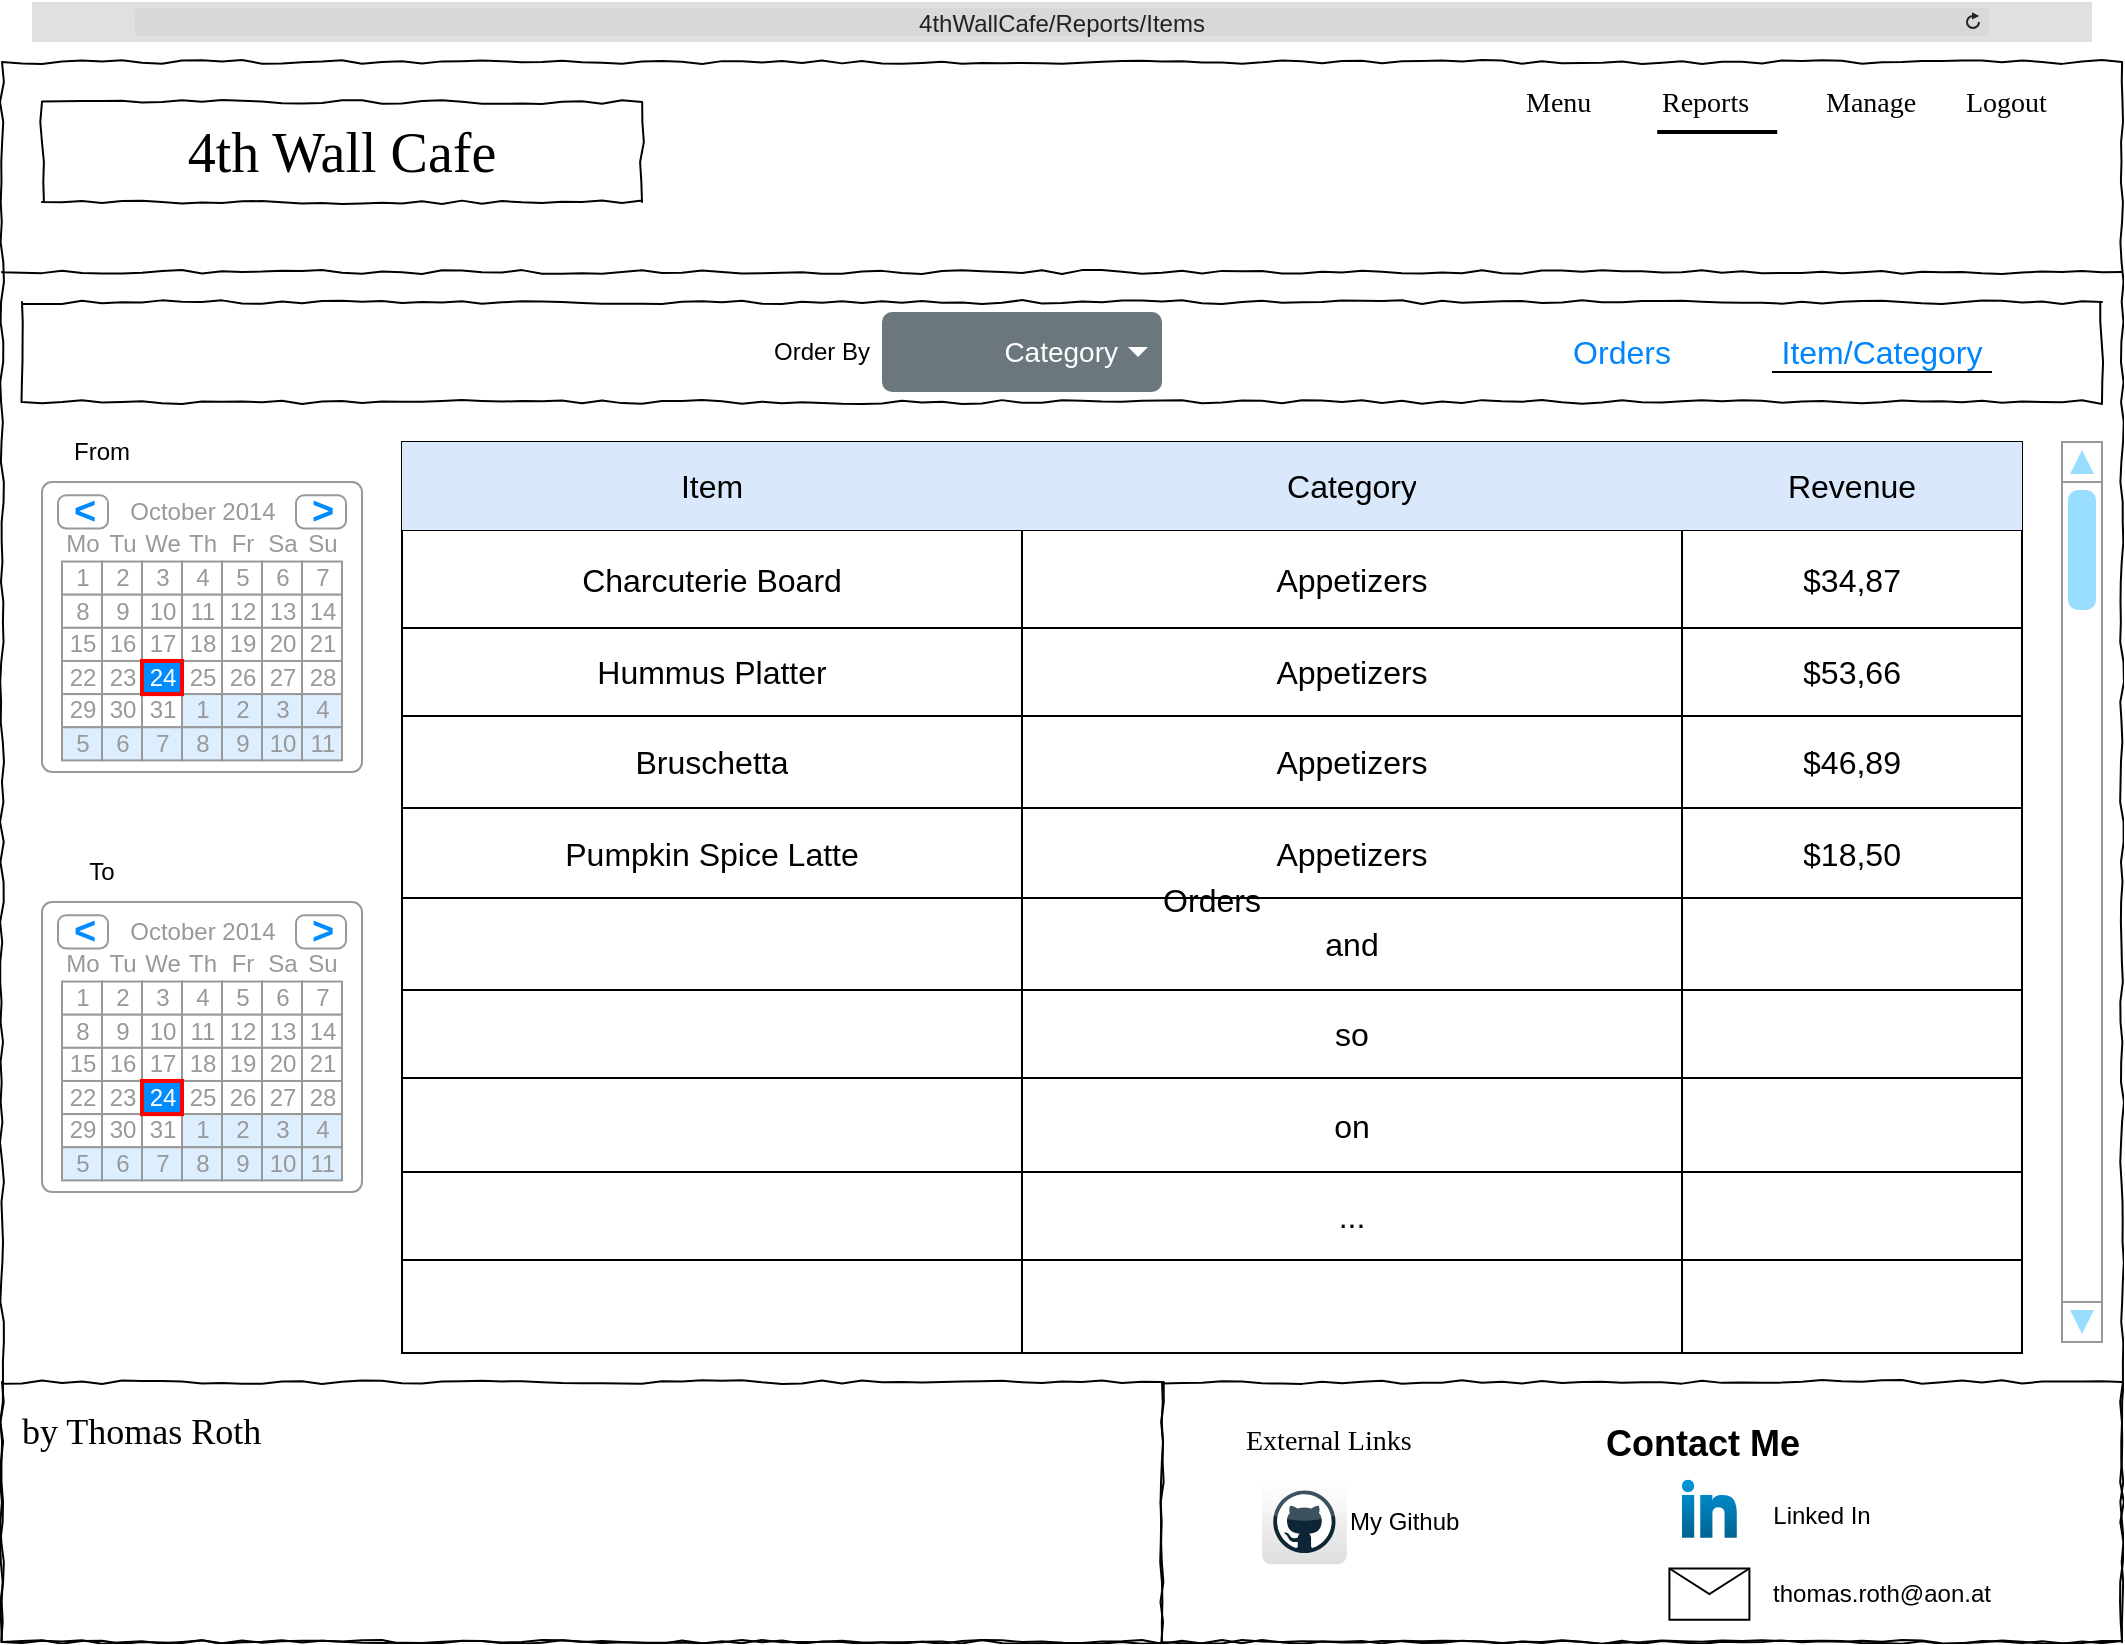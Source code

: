 <mxfile version="25.0.1">
  <diagram name="Page-1" id="03018318-947c-dd8e-b7a3-06fadd420f32">
    <mxGraphModel dx="3354" dy="1258" grid="1" gridSize="10" guides="1" tooltips="1" connect="1" arrows="1" fold="1" page="1" pageScale="1" pageWidth="1100" pageHeight="850" background="none" math="0" shadow="0">
      <root>
        <mxCell id="0" />
        <mxCell id="1" parent="0" />
        <mxCell id="677b7b8949515195-1" value="" style="whiteSpace=wrap;html=1;rounded=0;shadow=0;labelBackgroundColor=none;strokeColor=#000000;strokeWidth=1;fillColor=none;fontFamily=Verdana;fontSize=12;fontColor=#000000;align=center;comic=1;" parent="1" vertex="1">
          <mxGeometry x="20" y="40" width="1060" height="790" as="geometry" />
        </mxCell>
        <mxCell id="677b7b8949515195-2" value="4th Wall Cafe" style="whiteSpace=wrap;html=1;rounded=0;shadow=0;labelBackgroundColor=none;strokeWidth=1;fontFamily=Verdana;fontSize=28;align=center;comic=1;" parent="1" vertex="1">
          <mxGeometry x="40" y="60" width="300" height="50" as="geometry" />
        </mxCell>
        <mxCell id="677b7b8949515195-4" value="Menu" style="text;html=1;points=[];align=left;verticalAlign=top;spacingTop=-4;fontSize=14;fontFamily=Verdana" parent="1" vertex="1">
          <mxGeometry x="780" y="50" width="60" height="20" as="geometry" />
        </mxCell>
        <mxCell id="677b7b8949515195-5" value="Reports" style="text;html=1;points=[];align=left;verticalAlign=top;spacingTop=-4;fontSize=14;fontFamily=Verdana" parent="1" vertex="1">
          <mxGeometry x="847.6" y="50" width="60" height="20" as="geometry" />
        </mxCell>
        <mxCell id="677b7b8949515195-6" value="Manage" style="text;html=1;points=[];align=left;verticalAlign=top;spacingTop=-4;fontSize=14;fontFamily=Verdana" parent="1" vertex="1">
          <mxGeometry x="930" y="50" width="60" height="20" as="geometry" />
        </mxCell>
        <mxCell id="677b7b8949515195-7" value="Logout" style="text;html=1;points=[];align=left;verticalAlign=top;spacingTop=-4;fontSize=14;fontFamily=Verdana" parent="1" vertex="1">
          <mxGeometry x="1000" y="50" width="60" height="20" as="geometry" />
        </mxCell>
        <mxCell id="677b7b8949515195-9" value="" style="line;strokeWidth=1;html=1;rounded=0;shadow=0;labelBackgroundColor=none;fillColor=none;fontFamily=Verdana;fontSize=14;fontColor=#000000;align=center;comic=1;" parent="1" vertex="1">
          <mxGeometry x="20" y="140" width="1060" height="10" as="geometry" />
        </mxCell>
        <mxCell id="677b7b8949515195-10" value="" style="whiteSpace=wrap;html=1;rounded=0;shadow=0;labelBackgroundColor=none;strokeWidth=1;fillColor=none;fontFamily=Verdana;fontSize=12;align=center;comic=1;" parent="1" vertex="1">
          <mxGeometry x="30" y="160" width="1040" height="50" as="geometry" />
        </mxCell>
        <mxCell id="677b7b8949515195-15" value="&lt;div style=&quot;&quot;&gt;&lt;font style=&quot;font-size: 18px;&quot;&gt;by Thomas Roth&lt;/font&gt;&lt;/div&gt;" style="whiteSpace=wrap;html=1;rounded=0;shadow=0;labelBackgroundColor=none;strokeWidth=1;fillColor=none;fontFamily=Verdana;fontSize=12;align=left;verticalAlign=top;spacing=10;comic=1;" parent="1" vertex="1">
          <mxGeometry x="20" y="700" width="580" height="130" as="geometry" />
        </mxCell>
        <mxCell id="677b7b8949515195-26" value="" style="whiteSpace=wrap;html=1;rounded=0;shadow=0;labelBackgroundColor=none;strokeWidth=1;fillColor=none;fontFamily=Verdana;fontSize=12;align=center;comic=1;" parent="1" vertex="1">
          <mxGeometry x="600" y="700" width="480" height="130" as="geometry" />
        </mxCell>
        <mxCell id="677b7b8949515195-42" value="External Links" style="text;html=1;points=[];align=left;verticalAlign=top;spacingTop=-4;fontSize=14;fontFamily=Verdana" parent="1" vertex="1">
          <mxGeometry x="640" y="718.68" width="170" height="20" as="geometry" />
        </mxCell>
        <mxCell id="xNktOV-b6tnxYs5pCYwV-17" value="" style="dashed=0;outlineConnect=0;html=1;align=center;labelPosition=center;verticalLabelPosition=bottom;verticalAlign=top;shape=mxgraph.webicons.github;gradientColor=#DFDEDE" parent="1" vertex="1">
          <mxGeometry x="650" y="748.68" width="42.4" height="42.4" as="geometry" />
        </mxCell>
        <mxCell id="xNktOV-b6tnxYs5pCYwV-18" value="" style="dashed=0;outlineConnect=0;html=1;align=center;labelPosition=center;verticalLabelPosition=bottom;verticalAlign=top;shape=mxgraph.weblogos.linkedin;fillColor=#0095DB;gradientColor=#006391" parent="1" vertex="1">
          <mxGeometry x="860" y="748.91" width="27.4" height="28.93" as="geometry" />
        </mxCell>
        <mxCell id="xNktOV-b6tnxYs5pCYwV-19" value="My Github" style="text;html=1;align=left;verticalAlign=middle;whiteSpace=wrap;rounded=0;" parent="1" vertex="1">
          <mxGeometry x="692.4" y="754.88" width="60" height="30" as="geometry" />
        </mxCell>
        <mxCell id="xNktOV-b6tnxYs5pCYwV-20" value="&lt;font style=&quot;font-size: 18px;&quot;&gt;Contact Me&lt;/font&gt;" style="text;strokeColor=none;fillColor=none;html=1;fontSize=24;fontStyle=1;verticalAlign=middle;align=center;" parent="1" vertex="1">
          <mxGeometry x="820" y="708.91" width="100" height="40" as="geometry" />
        </mxCell>
        <mxCell id="xNktOV-b6tnxYs5pCYwV-22" value="" style="shape=message;html=1;html=1;outlineConnect=0;labelPosition=center;verticalLabelPosition=bottom;align=center;verticalAlign=top;" parent="1" vertex="1">
          <mxGeometry x="853.7" y="793.25" width="40" height="25.66" as="geometry" />
        </mxCell>
        <mxCell id="xNktOV-b6tnxYs5pCYwV-23" value="Linked In" style="text;html=1;align=center;verticalAlign=middle;whiteSpace=wrap;rounded=0;" parent="1" vertex="1">
          <mxGeometry x="900" y="752.17" width="60" height="30" as="geometry" />
        </mxCell>
        <mxCell id="xNktOV-b6tnxYs5pCYwV-24" value="thomas.roth@aon.at" style="text;html=1;align=center;verticalAlign=middle;whiteSpace=wrap;rounded=0;" parent="1" vertex="1">
          <mxGeometry x="930" y="791.08" width="60" height="30" as="geometry" />
        </mxCell>
        <mxCell id="z-67hpvK6l74vBA2kNS7-2" value="" style="line;strokeWidth=2;html=1;" parent="1" vertex="1">
          <mxGeometry x="847.6" y="70" width="60" height="10" as="geometry" />
        </mxCell>
        <mxCell id="Wy0h9nK7tvIYCn-riC21-1" value="" style="strokeWidth=1;shadow=0;dashed=0;align=center;html=1;shape=mxgraph.mockup.forms.rrect;rSize=5;strokeColor=#999999;fillColor=#ffffff;" parent="1" vertex="1">
          <mxGeometry x="40" y="250" width="160" height="145" as="geometry" />
        </mxCell>
        <mxCell id="Wy0h9nK7tvIYCn-riC21-2" value="October 2014" style="strokeWidth=1;shadow=0;dashed=0;align=center;html=1;shape=mxgraph.mockup.forms.anchor;fontColor=#999999;" parent="Wy0h9nK7tvIYCn-riC21-1" vertex="1">
          <mxGeometry x="30" y="6.629" width="100" height="16.571" as="geometry" />
        </mxCell>
        <mxCell id="Wy0h9nK7tvIYCn-riC21-3" value="&lt;" style="strokeWidth=1;shadow=0;dashed=0;align=center;html=1;shape=mxgraph.mockup.forms.rrect;rSize=4;strokeColor=#999999;fontColor=#008cff;fontSize=19;fontStyle=1;" parent="Wy0h9nK7tvIYCn-riC21-1" vertex="1">
          <mxGeometry x="8" y="6.629" width="25" height="16.571" as="geometry" />
        </mxCell>
        <mxCell id="Wy0h9nK7tvIYCn-riC21-4" value="&gt;" style="strokeWidth=1;shadow=0;dashed=0;align=center;html=1;shape=mxgraph.mockup.forms.rrect;rSize=4;strokeColor=#999999;fontColor=#008cff;fontSize=19;fontStyle=1;" parent="Wy0h9nK7tvIYCn-riC21-1" vertex="1">
          <mxGeometry x="127" y="6.629" width="25" height="16.571" as="geometry" />
        </mxCell>
        <mxCell id="Wy0h9nK7tvIYCn-riC21-5" value="Mo" style="strokeWidth=1;shadow=0;dashed=0;align=center;html=1;shape=mxgraph.mockup.forms.anchor;fontColor=#999999;" parent="Wy0h9nK7tvIYCn-riC21-1" vertex="1">
          <mxGeometry x="10" y="23.2" width="20" height="16.571" as="geometry" />
        </mxCell>
        <mxCell id="Wy0h9nK7tvIYCn-riC21-6" value="Tu" style="strokeWidth=1;shadow=0;dashed=0;align=center;html=1;shape=mxgraph.mockup.forms.anchor;fontColor=#999999;" parent="Wy0h9nK7tvIYCn-riC21-1" vertex="1">
          <mxGeometry x="30" y="23.2" width="20" height="16.571" as="geometry" />
        </mxCell>
        <mxCell id="Wy0h9nK7tvIYCn-riC21-7" value="We" style="strokeWidth=1;shadow=0;dashed=0;align=center;html=1;shape=mxgraph.mockup.forms.anchor;fontColor=#999999;" parent="Wy0h9nK7tvIYCn-riC21-1" vertex="1">
          <mxGeometry x="50" y="23.2" width="20" height="16.571" as="geometry" />
        </mxCell>
        <mxCell id="Wy0h9nK7tvIYCn-riC21-8" value="Th" style="strokeWidth=1;shadow=0;dashed=0;align=center;html=1;shape=mxgraph.mockup.forms.anchor;fontColor=#999999;" parent="Wy0h9nK7tvIYCn-riC21-1" vertex="1">
          <mxGeometry x="70" y="23.2" width="20" height="16.571" as="geometry" />
        </mxCell>
        <mxCell id="Wy0h9nK7tvIYCn-riC21-9" value="Fr" style="strokeWidth=1;shadow=0;dashed=0;align=center;html=1;shape=mxgraph.mockup.forms.anchor;fontColor=#999999;" parent="Wy0h9nK7tvIYCn-riC21-1" vertex="1">
          <mxGeometry x="90" y="23.2" width="20" height="16.571" as="geometry" />
        </mxCell>
        <mxCell id="Wy0h9nK7tvIYCn-riC21-10" value="Sa" style="strokeWidth=1;shadow=0;dashed=0;align=center;html=1;shape=mxgraph.mockup.forms.anchor;fontColor=#999999;" parent="Wy0h9nK7tvIYCn-riC21-1" vertex="1">
          <mxGeometry x="110" y="23.2" width="20" height="16.571" as="geometry" />
        </mxCell>
        <mxCell id="Wy0h9nK7tvIYCn-riC21-11" value="Su" style="strokeWidth=1;shadow=0;dashed=0;align=center;html=1;shape=mxgraph.mockup.forms.anchor;fontColor=#999999;" parent="Wy0h9nK7tvIYCn-riC21-1" vertex="1">
          <mxGeometry x="130" y="23.2" width="20" height="16.571" as="geometry" />
        </mxCell>
        <mxCell id="Wy0h9nK7tvIYCn-riC21-12" value="1" style="strokeWidth=1;shadow=0;dashed=0;align=center;html=1;shape=mxgraph.mockup.forms.rrect;rSize=0;strokeColor=#999999;fontColor=#999999;" parent="Wy0h9nK7tvIYCn-riC21-1" vertex="1">
          <mxGeometry x="10" y="39.771" width="20" height="16.571" as="geometry" />
        </mxCell>
        <mxCell id="Wy0h9nK7tvIYCn-riC21-13" value="2" style="strokeWidth=1;shadow=0;dashed=0;align=center;html=1;shape=mxgraph.mockup.forms.rrect;rSize=0;strokeColor=#999999;fontColor=#999999;" parent="Wy0h9nK7tvIYCn-riC21-1" vertex="1">
          <mxGeometry x="30" y="39.771" width="20" height="16.571" as="geometry" />
        </mxCell>
        <mxCell id="Wy0h9nK7tvIYCn-riC21-14" value="3" style="strokeWidth=1;shadow=0;dashed=0;align=center;html=1;shape=mxgraph.mockup.forms.rrect;rSize=0;strokeColor=#999999;fontColor=#999999;" parent="Wy0h9nK7tvIYCn-riC21-1" vertex="1">
          <mxGeometry x="50" y="39.771" width="20" height="16.571" as="geometry" />
        </mxCell>
        <mxCell id="Wy0h9nK7tvIYCn-riC21-15" value="4" style="strokeWidth=1;shadow=0;dashed=0;align=center;html=1;shape=mxgraph.mockup.forms.rrect;rSize=0;strokeColor=#999999;fontColor=#999999;" parent="Wy0h9nK7tvIYCn-riC21-1" vertex="1">
          <mxGeometry x="70" y="39.771" width="20" height="16.571" as="geometry" />
        </mxCell>
        <mxCell id="Wy0h9nK7tvIYCn-riC21-16" value="5" style="strokeWidth=1;shadow=0;dashed=0;align=center;html=1;shape=mxgraph.mockup.forms.rrect;rSize=0;strokeColor=#999999;fontColor=#999999;" parent="Wy0h9nK7tvIYCn-riC21-1" vertex="1">
          <mxGeometry x="90" y="39.771" width="20" height="16.571" as="geometry" />
        </mxCell>
        <mxCell id="Wy0h9nK7tvIYCn-riC21-17" value="6" style="strokeWidth=1;shadow=0;dashed=0;align=center;html=1;shape=mxgraph.mockup.forms.rrect;rSize=0;strokeColor=#999999;fontColor=#999999;" parent="Wy0h9nK7tvIYCn-riC21-1" vertex="1">
          <mxGeometry x="110" y="39.771" width="20" height="16.571" as="geometry" />
        </mxCell>
        <mxCell id="Wy0h9nK7tvIYCn-riC21-18" value="7" style="strokeWidth=1;shadow=0;dashed=0;align=center;html=1;shape=mxgraph.mockup.forms.rrect;rSize=0;strokeColor=#999999;fontColor=#999999;" parent="Wy0h9nK7tvIYCn-riC21-1" vertex="1">
          <mxGeometry x="130" y="39.771" width="20" height="16.571" as="geometry" />
        </mxCell>
        <mxCell id="Wy0h9nK7tvIYCn-riC21-19" value="8" style="strokeWidth=1;shadow=0;dashed=0;align=center;html=1;shape=mxgraph.mockup.forms.rrect;rSize=0;strokeColor=#999999;fontColor=#999999;" parent="Wy0h9nK7tvIYCn-riC21-1" vertex="1">
          <mxGeometry x="10" y="56.343" width="20" height="16.571" as="geometry" />
        </mxCell>
        <mxCell id="Wy0h9nK7tvIYCn-riC21-20" value="9" style="strokeWidth=1;shadow=0;dashed=0;align=center;html=1;shape=mxgraph.mockup.forms.rrect;rSize=0;strokeColor=#999999;fontColor=#999999;" parent="Wy0h9nK7tvIYCn-riC21-1" vertex="1">
          <mxGeometry x="30" y="56.343" width="20" height="16.571" as="geometry" />
        </mxCell>
        <mxCell id="Wy0h9nK7tvIYCn-riC21-21" value="10" style="strokeWidth=1;shadow=0;dashed=0;align=center;html=1;shape=mxgraph.mockup.forms.rrect;rSize=0;strokeColor=#999999;fontColor=#999999;" parent="Wy0h9nK7tvIYCn-riC21-1" vertex="1">
          <mxGeometry x="50" y="56.343" width="20" height="16.571" as="geometry" />
        </mxCell>
        <mxCell id="Wy0h9nK7tvIYCn-riC21-22" value="11" style="strokeWidth=1;shadow=0;dashed=0;align=center;html=1;shape=mxgraph.mockup.forms.rrect;rSize=0;strokeColor=#999999;fontColor=#999999;" parent="Wy0h9nK7tvIYCn-riC21-1" vertex="1">
          <mxGeometry x="70" y="56.343" width="20" height="16.571" as="geometry" />
        </mxCell>
        <mxCell id="Wy0h9nK7tvIYCn-riC21-23" value="12" style="strokeWidth=1;shadow=0;dashed=0;align=center;html=1;shape=mxgraph.mockup.forms.rrect;rSize=0;strokeColor=#999999;fontColor=#999999;" parent="Wy0h9nK7tvIYCn-riC21-1" vertex="1">
          <mxGeometry x="90" y="56.343" width="20" height="16.571" as="geometry" />
        </mxCell>
        <mxCell id="Wy0h9nK7tvIYCn-riC21-24" value="13" style="strokeWidth=1;shadow=0;dashed=0;align=center;html=1;shape=mxgraph.mockup.forms.rrect;rSize=0;strokeColor=#999999;fontColor=#999999;" parent="Wy0h9nK7tvIYCn-riC21-1" vertex="1">
          <mxGeometry x="110" y="56.343" width="20" height="16.571" as="geometry" />
        </mxCell>
        <mxCell id="Wy0h9nK7tvIYCn-riC21-25" value="14" style="strokeWidth=1;shadow=0;dashed=0;align=center;html=1;shape=mxgraph.mockup.forms.rrect;rSize=0;strokeColor=#999999;fontColor=#999999;" parent="Wy0h9nK7tvIYCn-riC21-1" vertex="1">
          <mxGeometry x="130" y="56.343" width="20" height="16.571" as="geometry" />
        </mxCell>
        <mxCell id="Wy0h9nK7tvIYCn-riC21-26" value="15" style="strokeWidth=1;shadow=0;dashed=0;align=center;html=1;shape=mxgraph.mockup.forms.rrect;rSize=0;strokeColor=#999999;fontColor=#999999;" parent="Wy0h9nK7tvIYCn-riC21-1" vertex="1">
          <mxGeometry x="10" y="72.914" width="20" height="16.571" as="geometry" />
        </mxCell>
        <mxCell id="Wy0h9nK7tvIYCn-riC21-27" value="16" style="strokeWidth=1;shadow=0;dashed=0;align=center;html=1;shape=mxgraph.mockup.forms.rrect;rSize=0;strokeColor=#999999;fontColor=#999999;" parent="Wy0h9nK7tvIYCn-riC21-1" vertex="1">
          <mxGeometry x="30" y="72.914" width="20" height="16.571" as="geometry" />
        </mxCell>
        <mxCell id="Wy0h9nK7tvIYCn-riC21-28" value="17" style="strokeWidth=1;shadow=0;dashed=0;align=center;html=1;shape=mxgraph.mockup.forms.rrect;rSize=0;strokeColor=#999999;fontColor=#999999;" parent="Wy0h9nK7tvIYCn-riC21-1" vertex="1">
          <mxGeometry x="50" y="72.914" width="20" height="16.571" as="geometry" />
        </mxCell>
        <mxCell id="Wy0h9nK7tvIYCn-riC21-29" value="18" style="strokeWidth=1;shadow=0;dashed=0;align=center;html=1;shape=mxgraph.mockup.forms.rrect;rSize=0;strokeColor=#999999;fontColor=#999999;" parent="Wy0h9nK7tvIYCn-riC21-1" vertex="1">
          <mxGeometry x="70" y="72.914" width="20" height="16.571" as="geometry" />
        </mxCell>
        <mxCell id="Wy0h9nK7tvIYCn-riC21-30" value="19" style="strokeWidth=1;shadow=0;dashed=0;align=center;html=1;shape=mxgraph.mockup.forms.rrect;rSize=0;strokeColor=#999999;fontColor=#999999;" parent="Wy0h9nK7tvIYCn-riC21-1" vertex="1">
          <mxGeometry x="90" y="72.914" width="20" height="16.571" as="geometry" />
        </mxCell>
        <mxCell id="Wy0h9nK7tvIYCn-riC21-31" value="20" style="strokeWidth=1;shadow=0;dashed=0;align=center;html=1;shape=mxgraph.mockup.forms.rrect;rSize=0;strokeColor=#999999;fontColor=#999999;" parent="Wy0h9nK7tvIYCn-riC21-1" vertex="1">
          <mxGeometry x="110" y="72.914" width="20" height="16.571" as="geometry" />
        </mxCell>
        <mxCell id="Wy0h9nK7tvIYCn-riC21-32" value="21" style="strokeWidth=1;shadow=0;dashed=0;align=center;html=1;shape=mxgraph.mockup.forms.rrect;rSize=0;strokeColor=#999999;fontColor=#999999;" parent="Wy0h9nK7tvIYCn-riC21-1" vertex="1">
          <mxGeometry x="130" y="72.914" width="20" height="16.571" as="geometry" />
        </mxCell>
        <mxCell id="Wy0h9nK7tvIYCn-riC21-33" value="22" style="strokeWidth=1;shadow=0;dashed=0;align=center;html=1;shape=mxgraph.mockup.forms.rrect;rSize=0;strokeColor=#999999;fontColor=#999999;" parent="Wy0h9nK7tvIYCn-riC21-1" vertex="1">
          <mxGeometry x="10" y="89.486" width="20" height="16.571" as="geometry" />
        </mxCell>
        <mxCell id="Wy0h9nK7tvIYCn-riC21-34" value="23" style="strokeWidth=1;shadow=0;dashed=0;align=center;html=1;shape=mxgraph.mockup.forms.rrect;rSize=0;strokeColor=#999999;fontColor=#999999;" parent="Wy0h9nK7tvIYCn-riC21-1" vertex="1">
          <mxGeometry x="30" y="89.486" width="20" height="16.571" as="geometry" />
        </mxCell>
        <mxCell id="Wy0h9nK7tvIYCn-riC21-35" value="25" style="strokeWidth=1;shadow=0;dashed=0;align=center;html=1;shape=mxgraph.mockup.forms.rrect;rSize=0;strokeColor=#999999;fontColor=#999999;" parent="Wy0h9nK7tvIYCn-riC21-1" vertex="1">
          <mxGeometry x="70" y="89.486" width="20" height="16.571" as="geometry" />
        </mxCell>
        <mxCell id="Wy0h9nK7tvIYCn-riC21-36" value="26" style="strokeWidth=1;shadow=0;dashed=0;align=center;html=1;shape=mxgraph.mockup.forms.rrect;rSize=0;strokeColor=#999999;fontColor=#999999;" parent="Wy0h9nK7tvIYCn-riC21-1" vertex="1">
          <mxGeometry x="90" y="89.486" width="20" height="16.571" as="geometry" />
        </mxCell>
        <mxCell id="Wy0h9nK7tvIYCn-riC21-37" value="27" style="strokeWidth=1;shadow=0;dashed=0;align=center;html=1;shape=mxgraph.mockup.forms.rrect;rSize=0;strokeColor=#999999;fontColor=#999999;" parent="Wy0h9nK7tvIYCn-riC21-1" vertex="1">
          <mxGeometry x="110" y="89.486" width="20" height="16.571" as="geometry" />
        </mxCell>
        <mxCell id="Wy0h9nK7tvIYCn-riC21-38" value="28" style="strokeWidth=1;shadow=0;dashed=0;align=center;html=1;shape=mxgraph.mockup.forms.rrect;rSize=0;strokeColor=#999999;fontColor=#999999;" parent="Wy0h9nK7tvIYCn-riC21-1" vertex="1">
          <mxGeometry x="130" y="89.486" width="20" height="16.571" as="geometry" />
        </mxCell>
        <mxCell id="Wy0h9nK7tvIYCn-riC21-39" value="29" style="strokeWidth=1;shadow=0;dashed=0;align=center;html=1;shape=mxgraph.mockup.forms.rrect;rSize=0;strokeColor=#999999;fontColor=#999999;" parent="Wy0h9nK7tvIYCn-riC21-1" vertex="1">
          <mxGeometry x="10" y="106.057" width="20" height="16.571" as="geometry" />
        </mxCell>
        <mxCell id="Wy0h9nK7tvIYCn-riC21-40" value="30" style="strokeWidth=1;shadow=0;dashed=0;align=center;html=1;shape=mxgraph.mockup.forms.rrect;rSize=0;strokeColor=#999999;fontColor=#999999;" parent="Wy0h9nK7tvIYCn-riC21-1" vertex="1">
          <mxGeometry x="30" y="106.057" width="20" height="16.571" as="geometry" />
        </mxCell>
        <mxCell id="Wy0h9nK7tvIYCn-riC21-41" value="31" style="strokeWidth=1;shadow=0;dashed=0;align=center;html=1;shape=mxgraph.mockup.forms.rrect;rSize=0;strokeColor=#999999;fontColor=#999999;" parent="Wy0h9nK7tvIYCn-riC21-1" vertex="1">
          <mxGeometry x="50" y="106.057" width="20" height="16.571" as="geometry" />
        </mxCell>
        <mxCell id="Wy0h9nK7tvIYCn-riC21-42" value="1" style="strokeWidth=1;shadow=0;dashed=0;align=center;html=1;shape=mxgraph.mockup.forms.rrect;rSize=0;strokeColor=#999999;fontColor=#999999;fillColor=#ddeeff;" parent="Wy0h9nK7tvIYCn-riC21-1" vertex="1">
          <mxGeometry x="70" y="106.057" width="20" height="16.571" as="geometry" />
        </mxCell>
        <mxCell id="Wy0h9nK7tvIYCn-riC21-43" value="2" style="strokeWidth=1;shadow=0;dashed=0;align=center;html=1;shape=mxgraph.mockup.forms.rrect;rSize=0;strokeColor=#999999;fontColor=#999999;fillColor=#ddeeff;" parent="Wy0h9nK7tvIYCn-riC21-1" vertex="1">
          <mxGeometry x="90" y="106.057" width="20" height="16.571" as="geometry" />
        </mxCell>
        <mxCell id="Wy0h9nK7tvIYCn-riC21-44" value="3" style="strokeWidth=1;shadow=0;dashed=0;align=center;html=1;shape=mxgraph.mockup.forms.rrect;rSize=0;strokeColor=#999999;fontColor=#999999;fillColor=#ddeeff;" parent="Wy0h9nK7tvIYCn-riC21-1" vertex="1">
          <mxGeometry x="110" y="106.057" width="20" height="16.571" as="geometry" />
        </mxCell>
        <mxCell id="Wy0h9nK7tvIYCn-riC21-45" value="4" style="strokeWidth=1;shadow=0;dashed=0;align=center;html=1;shape=mxgraph.mockup.forms.rrect;rSize=0;strokeColor=#999999;fontColor=#999999;fillColor=#ddeeff;" parent="Wy0h9nK7tvIYCn-riC21-1" vertex="1">
          <mxGeometry x="130" y="106.057" width="20" height="16.571" as="geometry" />
        </mxCell>
        <mxCell id="Wy0h9nK7tvIYCn-riC21-46" value="5" style="strokeWidth=1;shadow=0;dashed=0;align=center;html=1;shape=mxgraph.mockup.forms.rrect;rSize=0;strokeColor=#999999;fontColor=#999999;fillColor=#ddeeff;" parent="Wy0h9nK7tvIYCn-riC21-1" vertex="1">
          <mxGeometry x="10" y="122.629" width="20" height="16.571" as="geometry" />
        </mxCell>
        <mxCell id="Wy0h9nK7tvIYCn-riC21-47" value="6" style="strokeWidth=1;shadow=0;dashed=0;align=center;html=1;shape=mxgraph.mockup.forms.rrect;rSize=0;strokeColor=#999999;fontColor=#999999;fillColor=#ddeeff;" parent="Wy0h9nK7tvIYCn-riC21-1" vertex="1">
          <mxGeometry x="30" y="122.629" width="20" height="16.571" as="geometry" />
        </mxCell>
        <mxCell id="Wy0h9nK7tvIYCn-riC21-48" value="7" style="strokeWidth=1;shadow=0;dashed=0;align=center;html=1;shape=mxgraph.mockup.forms.rrect;rSize=0;strokeColor=#999999;fontColor=#999999;fillColor=#ddeeff;" parent="Wy0h9nK7tvIYCn-riC21-1" vertex="1">
          <mxGeometry x="50" y="122.629" width="20" height="16.571" as="geometry" />
        </mxCell>
        <mxCell id="Wy0h9nK7tvIYCn-riC21-49" value="8" style="strokeWidth=1;shadow=0;dashed=0;align=center;html=1;shape=mxgraph.mockup.forms.rrect;rSize=0;strokeColor=#999999;fontColor=#999999;fillColor=#ddeeff;" parent="Wy0h9nK7tvIYCn-riC21-1" vertex="1">
          <mxGeometry x="70" y="122.629" width="20" height="16.571" as="geometry" />
        </mxCell>
        <mxCell id="Wy0h9nK7tvIYCn-riC21-50" value="9" style="strokeWidth=1;shadow=0;dashed=0;align=center;html=1;shape=mxgraph.mockup.forms.rrect;rSize=0;strokeColor=#999999;fontColor=#999999;fillColor=#ddeeff;" parent="Wy0h9nK7tvIYCn-riC21-1" vertex="1">
          <mxGeometry x="90" y="122.629" width="20" height="16.571" as="geometry" />
        </mxCell>
        <mxCell id="Wy0h9nK7tvIYCn-riC21-51" value="10" style="strokeWidth=1;shadow=0;dashed=0;align=center;html=1;shape=mxgraph.mockup.forms.rrect;rSize=0;strokeColor=#999999;fontColor=#999999;fillColor=#ddeeff;" parent="Wy0h9nK7tvIYCn-riC21-1" vertex="1">
          <mxGeometry x="110" y="122.629" width="20" height="16.571" as="geometry" />
        </mxCell>
        <mxCell id="Wy0h9nK7tvIYCn-riC21-52" value="11" style="strokeWidth=1;shadow=0;dashed=0;align=center;html=1;shape=mxgraph.mockup.forms.rrect;rSize=0;strokeColor=#999999;fontColor=#999999;fillColor=#ddeeff;" parent="Wy0h9nK7tvIYCn-riC21-1" vertex="1">
          <mxGeometry x="130" y="122.629" width="20" height="16.571" as="geometry" />
        </mxCell>
        <mxCell id="Wy0h9nK7tvIYCn-riC21-53" value="24" style="strokeWidth=1;shadow=0;dashed=0;align=center;html=1;shape=mxgraph.mockup.forms.rrect;rSize=0;strokeColor=#ff0000;fontColor=#ffffff;strokeWidth=2;fillColor=#008cff;" parent="Wy0h9nK7tvIYCn-riC21-1" vertex="1">
          <mxGeometry x="50" y="89.486" width="20" height="16.571" as="geometry" />
        </mxCell>
        <mxCell id="Wy0h9nK7tvIYCn-riC21-54" value="Orders" style="shape=table;startSize=0;container=1;collapsible=0;childLayout=tableLayout;strokeColor=default;fontSize=16;" parent="1" vertex="1">
          <mxGeometry x="220" y="230" width="810" height="455.5" as="geometry" />
        </mxCell>
        <mxCell id="Wy0h9nK7tvIYCn-riC21-55" value="" style="shape=tableRow;horizontal=0;startSize=0;swimlaneHead=0;swimlaneBody=0;strokeColor=inherit;top=0;left=0;bottom=0;right=0;collapsible=0;dropTarget=0;fillColor=none;points=[[0,0.5],[1,0.5]];portConstraint=eastwest;fontSize=16;" parent="Wy0h9nK7tvIYCn-riC21-54" vertex="1">
          <mxGeometry width="810" height="44" as="geometry" />
        </mxCell>
        <mxCell id="Wy0h9nK7tvIYCn-riC21-56" value="Item" style="shape=partialRectangle;html=1;whiteSpace=wrap;connectable=0;strokeColor=#6c8ebf;overflow=hidden;fillColor=#dae8fc;top=0;left=0;bottom=0;right=0;pointerEvents=1;fontSize=16;" parent="Wy0h9nK7tvIYCn-riC21-55" vertex="1">
          <mxGeometry width="310" height="44" as="geometry">
            <mxRectangle width="310" height="44" as="alternateBounds" />
          </mxGeometry>
        </mxCell>
        <mxCell id="Wy0h9nK7tvIYCn-riC21-57" value="Category" style="shape=partialRectangle;html=1;whiteSpace=wrap;connectable=0;strokeColor=#6c8ebf;overflow=hidden;fillColor=#dae8fc;top=0;left=0;bottom=0;right=0;pointerEvents=1;fontSize=16;" parent="Wy0h9nK7tvIYCn-riC21-55" vertex="1">
          <mxGeometry x="310" width="330" height="44" as="geometry">
            <mxRectangle width="330" height="44" as="alternateBounds" />
          </mxGeometry>
        </mxCell>
        <mxCell id="Wy0h9nK7tvIYCn-riC21-58" value="Revenue" style="shape=partialRectangle;html=1;whiteSpace=wrap;connectable=0;strokeColor=#6c8ebf;overflow=hidden;fillColor=#dae8fc;top=0;left=0;bottom=0;right=0;pointerEvents=1;fontSize=16;" parent="Wy0h9nK7tvIYCn-riC21-55" vertex="1">
          <mxGeometry x="640" width="170" height="44" as="geometry">
            <mxRectangle width="170" height="44" as="alternateBounds" />
          </mxGeometry>
        </mxCell>
        <mxCell id="Wy0h9nK7tvIYCn-riC21-59" value="" style="shape=tableRow;horizontal=0;startSize=0;swimlaneHead=0;swimlaneBody=0;strokeColor=inherit;top=0;left=0;bottom=0;right=0;collapsible=0;dropTarget=0;fillColor=none;points=[[0,0.5],[1,0.5]];portConstraint=eastwest;fontSize=16;" parent="Wy0h9nK7tvIYCn-riC21-54" vertex="1">
          <mxGeometry y="44" width="810" height="49" as="geometry" />
        </mxCell>
        <mxCell id="Wy0h9nK7tvIYCn-riC21-60" value="Charcuterie Board" style="shape=partialRectangle;html=1;whiteSpace=wrap;connectable=0;strokeColor=inherit;overflow=hidden;fillColor=none;top=0;left=0;bottom=0;right=0;pointerEvents=1;fontSize=16;" parent="Wy0h9nK7tvIYCn-riC21-59" vertex="1">
          <mxGeometry width="310" height="49" as="geometry">
            <mxRectangle width="310" height="49" as="alternateBounds" />
          </mxGeometry>
        </mxCell>
        <mxCell id="Wy0h9nK7tvIYCn-riC21-61" value="Appetizers" style="shape=partialRectangle;html=1;whiteSpace=wrap;connectable=0;strokeColor=inherit;overflow=hidden;fillColor=none;top=0;left=0;bottom=0;right=0;pointerEvents=1;fontSize=16;" parent="Wy0h9nK7tvIYCn-riC21-59" vertex="1">
          <mxGeometry x="310" width="330" height="49" as="geometry">
            <mxRectangle width="330" height="49" as="alternateBounds" />
          </mxGeometry>
        </mxCell>
        <mxCell id="Wy0h9nK7tvIYCn-riC21-62" value="$34,87" style="shape=partialRectangle;html=1;whiteSpace=wrap;connectable=0;strokeColor=inherit;overflow=hidden;fillColor=none;top=0;left=0;bottom=0;right=0;pointerEvents=1;fontSize=16;" parent="Wy0h9nK7tvIYCn-riC21-59" vertex="1">
          <mxGeometry x="640" width="170" height="49" as="geometry">
            <mxRectangle width="170" height="49" as="alternateBounds" />
          </mxGeometry>
        </mxCell>
        <mxCell id="Wy0h9nK7tvIYCn-riC21-63" value="" style="shape=tableRow;horizontal=0;startSize=0;swimlaneHead=0;swimlaneBody=0;strokeColor=inherit;top=0;left=0;bottom=0;right=0;collapsible=0;dropTarget=0;fillColor=none;points=[[0,0.5],[1,0.5]];portConstraint=eastwest;fontSize=16;" parent="Wy0h9nK7tvIYCn-riC21-54" vertex="1">
          <mxGeometry y="93" width="810" height="44" as="geometry" />
        </mxCell>
        <mxCell id="Wy0h9nK7tvIYCn-riC21-64" value="Hummus Platter" style="shape=partialRectangle;html=1;whiteSpace=wrap;connectable=0;strokeColor=inherit;overflow=hidden;fillColor=none;top=0;left=0;bottom=0;right=0;pointerEvents=1;fontSize=16;" parent="Wy0h9nK7tvIYCn-riC21-63" vertex="1">
          <mxGeometry width="310" height="44" as="geometry">
            <mxRectangle width="310" height="44" as="alternateBounds" />
          </mxGeometry>
        </mxCell>
        <mxCell id="Wy0h9nK7tvIYCn-riC21-65" value="Appetizers" style="shape=partialRectangle;html=1;whiteSpace=wrap;connectable=0;strokeColor=inherit;overflow=hidden;fillColor=none;top=0;left=0;bottom=0;right=0;pointerEvents=1;fontSize=16;" parent="Wy0h9nK7tvIYCn-riC21-63" vertex="1">
          <mxGeometry x="310" width="330" height="44" as="geometry">
            <mxRectangle width="330" height="44" as="alternateBounds" />
          </mxGeometry>
        </mxCell>
        <mxCell id="Wy0h9nK7tvIYCn-riC21-66" value="$53,66" style="shape=partialRectangle;html=1;whiteSpace=wrap;connectable=0;strokeColor=inherit;overflow=hidden;fillColor=none;top=0;left=0;bottom=0;right=0;pointerEvents=1;fontSize=16;" parent="Wy0h9nK7tvIYCn-riC21-63" vertex="1">
          <mxGeometry x="640" width="170" height="44" as="geometry">
            <mxRectangle width="170" height="44" as="alternateBounds" />
          </mxGeometry>
        </mxCell>
        <mxCell id="Wy0h9nK7tvIYCn-riC21-70" style="shape=tableRow;horizontal=0;startSize=0;swimlaneHead=0;swimlaneBody=0;strokeColor=inherit;top=0;left=0;bottom=0;right=0;collapsible=0;dropTarget=0;fillColor=none;points=[[0,0.5],[1,0.5]];portConstraint=eastwest;fontSize=16;" parent="Wy0h9nK7tvIYCn-riC21-54" vertex="1">
          <mxGeometry y="137" width="810" height="46" as="geometry" />
        </mxCell>
        <mxCell id="Wy0h9nK7tvIYCn-riC21-71" value="Bruschetta" style="shape=partialRectangle;html=1;whiteSpace=wrap;connectable=0;strokeColor=inherit;overflow=hidden;fillColor=none;top=0;left=0;bottom=0;right=0;pointerEvents=1;fontSize=16;" parent="Wy0h9nK7tvIYCn-riC21-70" vertex="1">
          <mxGeometry width="310" height="46" as="geometry">
            <mxRectangle width="310" height="46" as="alternateBounds" />
          </mxGeometry>
        </mxCell>
        <mxCell id="Wy0h9nK7tvIYCn-riC21-72" value="Appetizers" style="shape=partialRectangle;html=1;whiteSpace=wrap;connectable=0;strokeColor=inherit;overflow=hidden;fillColor=none;top=0;left=0;bottom=0;right=0;pointerEvents=1;fontSize=16;" parent="Wy0h9nK7tvIYCn-riC21-70" vertex="1">
          <mxGeometry x="310" width="330" height="46" as="geometry">
            <mxRectangle width="330" height="46" as="alternateBounds" />
          </mxGeometry>
        </mxCell>
        <mxCell id="Wy0h9nK7tvIYCn-riC21-73" value="$46,89" style="shape=partialRectangle;html=1;whiteSpace=wrap;connectable=0;strokeColor=inherit;overflow=hidden;fillColor=none;top=0;left=0;bottom=0;right=0;pointerEvents=1;fontSize=16;" parent="Wy0h9nK7tvIYCn-riC21-70" vertex="1">
          <mxGeometry x="640" width="170" height="46" as="geometry">
            <mxRectangle width="170" height="46" as="alternateBounds" />
          </mxGeometry>
        </mxCell>
        <mxCell id="Wy0h9nK7tvIYCn-riC21-75" style="shape=tableRow;horizontal=0;startSize=0;swimlaneHead=0;swimlaneBody=0;strokeColor=inherit;top=0;left=0;bottom=0;right=0;collapsible=0;dropTarget=0;fillColor=none;points=[[0,0.5],[1,0.5]];portConstraint=eastwest;fontSize=16;" parent="Wy0h9nK7tvIYCn-riC21-54" vertex="1">
          <mxGeometry y="183" width="810" height="45" as="geometry" />
        </mxCell>
        <mxCell id="Wy0h9nK7tvIYCn-riC21-76" value="Pumpkin Spice Latte" style="shape=partialRectangle;html=1;whiteSpace=wrap;connectable=0;strokeColor=inherit;overflow=hidden;fillColor=none;top=0;left=0;bottom=0;right=0;pointerEvents=1;fontSize=16;" parent="Wy0h9nK7tvIYCn-riC21-75" vertex="1">
          <mxGeometry width="310" height="45" as="geometry">
            <mxRectangle width="310" height="45" as="alternateBounds" />
          </mxGeometry>
        </mxCell>
        <mxCell id="Wy0h9nK7tvIYCn-riC21-77" value="Appetizers" style="shape=partialRectangle;html=1;whiteSpace=wrap;connectable=0;strokeColor=inherit;overflow=hidden;fillColor=none;top=0;left=0;bottom=0;right=0;pointerEvents=1;fontSize=16;" parent="Wy0h9nK7tvIYCn-riC21-75" vertex="1">
          <mxGeometry x="310" width="330" height="45" as="geometry">
            <mxRectangle width="330" height="45" as="alternateBounds" />
          </mxGeometry>
        </mxCell>
        <mxCell id="Wy0h9nK7tvIYCn-riC21-78" value="$18,50" style="shape=partialRectangle;html=1;whiteSpace=wrap;connectable=0;strokeColor=inherit;overflow=hidden;fillColor=none;top=0;left=0;bottom=0;right=0;pointerEvents=1;fontSize=16;" parent="Wy0h9nK7tvIYCn-riC21-75" vertex="1">
          <mxGeometry x="640" width="170" height="45" as="geometry">
            <mxRectangle width="170" height="45" as="alternateBounds" />
          </mxGeometry>
        </mxCell>
        <mxCell id="Wy0h9nK7tvIYCn-riC21-80" style="shape=tableRow;horizontal=0;startSize=0;swimlaneHead=0;swimlaneBody=0;strokeColor=inherit;top=0;left=0;bottom=0;right=0;collapsible=0;dropTarget=0;fillColor=none;points=[[0,0.5],[1,0.5]];portConstraint=eastwest;fontSize=16;" parent="Wy0h9nK7tvIYCn-riC21-54" vertex="1">
          <mxGeometry y="228" width="810" height="46" as="geometry" />
        </mxCell>
        <mxCell id="Wy0h9nK7tvIYCn-riC21-81" style="shape=partialRectangle;html=1;whiteSpace=wrap;connectable=0;strokeColor=inherit;overflow=hidden;fillColor=none;top=0;left=0;bottom=0;right=0;pointerEvents=1;fontSize=16;" parent="Wy0h9nK7tvIYCn-riC21-80" vertex="1">
          <mxGeometry width="310" height="46" as="geometry">
            <mxRectangle width="310" height="46" as="alternateBounds" />
          </mxGeometry>
        </mxCell>
        <mxCell id="Wy0h9nK7tvIYCn-riC21-82" value="and" style="shape=partialRectangle;html=1;whiteSpace=wrap;connectable=0;strokeColor=inherit;overflow=hidden;fillColor=none;top=0;left=0;bottom=0;right=0;pointerEvents=1;fontSize=16;" parent="Wy0h9nK7tvIYCn-riC21-80" vertex="1">
          <mxGeometry x="310" width="330" height="46" as="geometry">
            <mxRectangle width="330" height="46" as="alternateBounds" />
          </mxGeometry>
        </mxCell>
        <mxCell id="Wy0h9nK7tvIYCn-riC21-83" style="shape=partialRectangle;html=1;whiteSpace=wrap;connectable=0;strokeColor=inherit;overflow=hidden;fillColor=none;top=0;left=0;bottom=0;right=0;pointerEvents=1;fontSize=16;" parent="Wy0h9nK7tvIYCn-riC21-80" vertex="1">
          <mxGeometry x="640" width="170" height="46" as="geometry">
            <mxRectangle width="170" height="46" as="alternateBounds" />
          </mxGeometry>
        </mxCell>
        <mxCell id="Wy0h9nK7tvIYCn-riC21-85" style="shape=tableRow;horizontal=0;startSize=0;swimlaneHead=0;swimlaneBody=0;strokeColor=inherit;top=0;left=0;bottom=0;right=0;collapsible=0;dropTarget=0;fillColor=none;points=[[0,0.5],[1,0.5]];portConstraint=eastwest;fontSize=16;" parent="Wy0h9nK7tvIYCn-riC21-54" vertex="1">
          <mxGeometry y="274" width="810" height="44" as="geometry" />
        </mxCell>
        <mxCell id="Wy0h9nK7tvIYCn-riC21-86" style="shape=partialRectangle;html=1;whiteSpace=wrap;connectable=0;strokeColor=inherit;overflow=hidden;fillColor=none;top=0;left=0;bottom=0;right=0;pointerEvents=1;fontSize=16;" parent="Wy0h9nK7tvIYCn-riC21-85" vertex="1">
          <mxGeometry width="310" height="44" as="geometry">
            <mxRectangle width="310" height="44" as="alternateBounds" />
          </mxGeometry>
        </mxCell>
        <mxCell id="Wy0h9nK7tvIYCn-riC21-87" value="so" style="shape=partialRectangle;html=1;whiteSpace=wrap;connectable=0;strokeColor=inherit;overflow=hidden;fillColor=none;top=0;left=0;bottom=0;right=0;pointerEvents=1;fontSize=16;" parent="Wy0h9nK7tvIYCn-riC21-85" vertex="1">
          <mxGeometry x="310" width="330" height="44" as="geometry">
            <mxRectangle width="330" height="44" as="alternateBounds" />
          </mxGeometry>
        </mxCell>
        <mxCell id="Wy0h9nK7tvIYCn-riC21-88" style="shape=partialRectangle;html=1;whiteSpace=wrap;connectable=0;strokeColor=inherit;overflow=hidden;fillColor=none;top=0;left=0;bottom=0;right=0;pointerEvents=1;fontSize=16;" parent="Wy0h9nK7tvIYCn-riC21-85" vertex="1">
          <mxGeometry x="640" width="170" height="44" as="geometry">
            <mxRectangle width="170" height="44" as="alternateBounds" />
          </mxGeometry>
        </mxCell>
        <mxCell id="Wy0h9nK7tvIYCn-riC21-90" style="shape=tableRow;horizontal=0;startSize=0;swimlaneHead=0;swimlaneBody=0;strokeColor=inherit;top=0;left=0;bottom=0;right=0;collapsible=0;dropTarget=0;fillColor=none;points=[[0,0.5],[1,0.5]];portConstraint=eastwest;fontSize=16;" parent="Wy0h9nK7tvIYCn-riC21-54" vertex="1">
          <mxGeometry y="318" width="810" height="47" as="geometry" />
        </mxCell>
        <mxCell id="Wy0h9nK7tvIYCn-riC21-91" style="shape=partialRectangle;html=1;whiteSpace=wrap;connectable=0;strokeColor=inherit;overflow=hidden;fillColor=none;top=0;left=0;bottom=0;right=0;pointerEvents=1;fontSize=16;" parent="Wy0h9nK7tvIYCn-riC21-90" vertex="1">
          <mxGeometry width="310" height="47" as="geometry">
            <mxRectangle width="310" height="47" as="alternateBounds" />
          </mxGeometry>
        </mxCell>
        <mxCell id="Wy0h9nK7tvIYCn-riC21-92" value="on" style="shape=partialRectangle;html=1;whiteSpace=wrap;connectable=0;strokeColor=inherit;overflow=hidden;fillColor=none;top=0;left=0;bottom=0;right=0;pointerEvents=1;fontSize=16;" parent="Wy0h9nK7tvIYCn-riC21-90" vertex="1">
          <mxGeometry x="310" width="330" height="47" as="geometry">
            <mxRectangle width="330" height="47" as="alternateBounds" />
          </mxGeometry>
        </mxCell>
        <mxCell id="Wy0h9nK7tvIYCn-riC21-93" style="shape=partialRectangle;html=1;whiteSpace=wrap;connectable=0;strokeColor=inherit;overflow=hidden;fillColor=none;top=0;left=0;bottom=0;right=0;pointerEvents=1;fontSize=16;" parent="Wy0h9nK7tvIYCn-riC21-90" vertex="1">
          <mxGeometry x="640" width="170" height="47" as="geometry">
            <mxRectangle width="170" height="47" as="alternateBounds" />
          </mxGeometry>
        </mxCell>
        <mxCell id="Wy0h9nK7tvIYCn-riC21-95" style="shape=tableRow;horizontal=0;startSize=0;swimlaneHead=0;swimlaneBody=0;strokeColor=inherit;top=0;left=0;bottom=0;right=0;collapsible=0;dropTarget=0;fillColor=none;points=[[0,0.5],[1,0.5]];portConstraint=eastwest;fontSize=16;" parent="Wy0h9nK7tvIYCn-riC21-54" vertex="1">
          <mxGeometry y="365" width="810" height="44" as="geometry" />
        </mxCell>
        <mxCell id="Wy0h9nK7tvIYCn-riC21-96" style="shape=partialRectangle;html=1;whiteSpace=wrap;connectable=0;strokeColor=inherit;overflow=hidden;fillColor=none;top=0;left=0;bottom=0;right=0;pointerEvents=1;fontSize=16;" parent="Wy0h9nK7tvIYCn-riC21-95" vertex="1">
          <mxGeometry width="310" height="44" as="geometry">
            <mxRectangle width="310" height="44" as="alternateBounds" />
          </mxGeometry>
        </mxCell>
        <mxCell id="Wy0h9nK7tvIYCn-riC21-97" value="..." style="shape=partialRectangle;html=1;whiteSpace=wrap;connectable=0;strokeColor=inherit;overflow=hidden;fillColor=none;top=0;left=0;bottom=0;right=0;pointerEvents=1;fontSize=16;" parent="Wy0h9nK7tvIYCn-riC21-95" vertex="1">
          <mxGeometry x="310" width="330" height="44" as="geometry">
            <mxRectangle width="330" height="44" as="alternateBounds" />
          </mxGeometry>
        </mxCell>
        <mxCell id="Wy0h9nK7tvIYCn-riC21-98" style="shape=partialRectangle;html=1;whiteSpace=wrap;connectable=0;strokeColor=inherit;overflow=hidden;fillColor=none;top=0;left=0;bottom=0;right=0;pointerEvents=1;fontSize=16;" parent="Wy0h9nK7tvIYCn-riC21-95" vertex="1">
          <mxGeometry x="640" width="170" height="44" as="geometry">
            <mxRectangle width="170" height="44" as="alternateBounds" />
          </mxGeometry>
        </mxCell>
        <mxCell id="Wy0h9nK7tvIYCn-riC21-100" style="shape=tableRow;horizontal=0;startSize=0;swimlaneHead=0;swimlaneBody=0;strokeColor=inherit;top=0;left=0;bottom=0;right=0;collapsible=0;dropTarget=0;fillColor=none;points=[[0,0.5],[1,0.5]];portConstraint=eastwest;fontSize=16;" parent="Wy0h9nK7tvIYCn-riC21-54" vertex="1">
          <mxGeometry y="409" width="810" height="47" as="geometry" />
        </mxCell>
        <mxCell id="Wy0h9nK7tvIYCn-riC21-101" style="shape=partialRectangle;html=1;whiteSpace=wrap;connectable=0;strokeColor=inherit;overflow=hidden;fillColor=none;top=0;left=0;bottom=0;right=0;pointerEvents=1;fontSize=16;" parent="Wy0h9nK7tvIYCn-riC21-100" vertex="1">
          <mxGeometry width="310" height="47" as="geometry">
            <mxRectangle width="310" height="47" as="alternateBounds" />
          </mxGeometry>
        </mxCell>
        <mxCell id="Wy0h9nK7tvIYCn-riC21-102" style="shape=partialRectangle;html=1;whiteSpace=wrap;connectable=0;strokeColor=inherit;overflow=hidden;fillColor=none;top=0;left=0;bottom=0;right=0;pointerEvents=1;fontSize=16;" parent="Wy0h9nK7tvIYCn-riC21-100" vertex="1">
          <mxGeometry x="310" width="330" height="47" as="geometry">
            <mxRectangle width="330" height="47" as="alternateBounds" />
          </mxGeometry>
        </mxCell>
        <mxCell id="Wy0h9nK7tvIYCn-riC21-103" style="shape=partialRectangle;html=1;whiteSpace=wrap;connectable=0;strokeColor=inherit;overflow=hidden;fillColor=none;top=0;left=0;bottom=0;right=0;pointerEvents=1;fontSize=16;" parent="Wy0h9nK7tvIYCn-riC21-100" vertex="1">
          <mxGeometry x="640" width="170" height="47" as="geometry">
            <mxRectangle width="170" height="47" as="alternateBounds" />
          </mxGeometry>
        </mxCell>
        <mxCell id="Wy0h9nK7tvIYCn-riC21-105" value="" style="verticalLabelPosition=bottom;shadow=0;dashed=0;align=center;html=1;verticalAlign=top;strokeWidth=1;shape=mxgraph.mockup.navigation.scrollBar;strokeColor=#999999;barPos=98.857;fillColor2=#99ddff;strokeColor2=none;direction=north;" parent="1" vertex="1">
          <mxGeometry x="1050" y="230" width="20" height="450" as="geometry" />
        </mxCell>
        <mxCell id="HEE8X-NlxO-QjpKQm_0w-2" value="" style="strokeWidth=1;shadow=0;dashed=0;align=center;html=1;shape=mxgraph.mockup.forms.rrect;rSize=5;strokeColor=#999999;fillColor=#ffffff;direction=west;" parent="1" vertex="1">
          <mxGeometry x="40" y="460" width="160" height="145" as="geometry" />
        </mxCell>
        <mxCell id="HEE8X-NlxO-QjpKQm_0w-3" value="October 2014" style="strokeWidth=1;shadow=0;dashed=0;align=center;html=1;shape=mxgraph.mockup.forms.anchor;fontColor=#999999;" parent="HEE8X-NlxO-QjpKQm_0w-2" vertex="1">
          <mxGeometry x="30" y="6.629" width="100" height="16.571" as="geometry" />
        </mxCell>
        <mxCell id="HEE8X-NlxO-QjpKQm_0w-4" value="&lt;" style="strokeWidth=1;shadow=0;dashed=0;align=center;html=1;shape=mxgraph.mockup.forms.rrect;rSize=4;strokeColor=#999999;fontColor=#008cff;fontSize=19;fontStyle=1;" parent="HEE8X-NlxO-QjpKQm_0w-2" vertex="1">
          <mxGeometry x="8" y="6.629" width="25" height="16.571" as="geometry" />
        </mxCell>
        <mxCell id="HEE8X-NlxO-QjpKQm_0w-5" value="&gt;" style="strokeWidth=1;shadow=0;dashed=0;align=center;html=1;shape=mxgraph.mockup.forms.rrect;rSize=4;strokeColor=#999999;fontColor=#008cff;fontSize=19;fontStyle=1;" parent="HEE8X-NlxO-QjpKQm_0w-2" vertex="1">
          <mxGeometry x="127" y="6.629" width="25" height="16.571" as="geometry" />
        </mxCell>
        <mxCell id="HEE8X-NlxO-QjpKQm_0w-6" value="Mo" style="strokeWidth=1;shadow=0;dashed=0;align=center;html=1;shape=mxgraph.mockup.forms.anchor;fontColor=#999999;" parent="HEE8X-NlxO-QjpKQm_0w-2" vertex="1">
          <mxGeometry x="10" y="23.2" width="20" height="16.571" as="geometry" />
        </mxCell>
        <mxCell id="HEE8X-NlxO-QjpKQm_0w-7" value="Tu" style="strokeWidth=1;shadow=0;dashed=0;align=center;html=1;shape=mxgraph.mockup.forms.anchor;fontColor=#999999;" parent="HEE8X-NlxO-QjpKQm_0w-2" vertex="1">
          <mxGeometry x="30" y="23.2" width="20" height="16.571" as="geometry" />
        </mxCell>
        <mxCell id="HEE8X-NlxO-QjpKQm_0w-8" value="We" style="strokeWidth=1;shadow=0;dashed=0;align=center;html=1;shape=mxgraph.mockup.forms.anchor;fontColor=#999999;" parent="HEE8X-NlxO-QjpKQm_0w-2" vertex="1">
          <mxGeometry x="50" y="23.2" width="20" height="16.571" as="geometry" />
        </mxCell>
        <mxCell id="HEE8X-NlxO-QjpKQm_0w-9" value="Th" style="strokeWidth=1;shadow=0;dashed=0;align=center;html=1;shape=mxgraph.mockup.forms.anchor;fontColor=#999999;" parent="HEE8X-NlxO-QjpKQm_0w-2" vertex="1">
          <mxGeometry x="70" y="23.2" width="20" height="16.571" as="geometry" />
        </mxCell>
        <mxCell id="HEE8X-NlxO-QjpKQm_0w-10" value="Fr" style="strokeWidth=1;shadow=0;dashed=0;align=center;html=1;shape=mxgraph.mockup.forms.anchor;fontColor=#999999;" parent="HEE8X-NlxO-QjpKQm_0w-2" vertex="1">
          <mxGeometry x="90" y="23.2" width="20" height="16.571" as="geometry" />
        </mxCell>
        <mxCell id="HEE8X-NlxO-QjpKQm_0w-11" value="Sa" style="strokeWidth=1;shadow=0;dashed=0;align=center;html=1;shape=mxgraph.mockup.forms.anchor;fontColor=#999999;" parent="HEE8X-NlxO-QjpKQm_0w-2" vertex="1">
          <mxGeometry x="110" y="23.2" width="20" height="16.571" as="geometry" />
        </mxCell>
        <mxCell id="HEE8X-NlxO-QjpKQm_0w-12" value="Su" style="strokeWidth=1;shadow=0;dashed=0;align=center;html=1;shape=mxgraph.mockup.forms.anchor;fontColor=#999999;" parent="HEE8X-NlxO-QjpKQm_0w-2" vertex="1">
          <mxGeometry x="130" y="23.2" width="20" height="16.571" as="geometry" />
        </mxCell>
        <mxCell id="HEE8X-NlxO-QjpKQm_0w-13" value="1" style="strokeWidth=1;shadow=0;dashed=0;align=center;html=1;shape=mxgraph.mockup.forms.rrect;rSize=0;strokeColor=#999999;fontColor=#999999;" parent="HEE8X-NlxO-QjpKQm_0w-2" vertex="1">
          <mxGeometry x="10" y="39.771" width="20" height="16.571" as="geometry" />
        </mxCell>
        <mxCell id="HEE8X-NlxO-QjpKQm_0w-14" value="2" style="strokeWidth=1;shadow=0;dashed=0;align=center;html=1;shape=mxgraph.mockup.forms.rrect;rSize=0;strokeColor=#999999;fontColor=#999999;" parent="HEE8X-NlxO-QjpKQm_0w-2" vertex="1">
          <mxGeometry x="30" y="39.771" width="20" height="16.571" as="geometry" />
        </mxCell>
        <mxCell id="HEE8X-NlxO-QjpKQm_0w-15" value="3" style="strokeWidth=1;shadow=0;dashed=0;align=center;html=1;shape=mxgraph.mockup.forms.rrect;rSize=0;strokeColor=#999999;fontColor=#999999;" parent="HEE8X-NlxO-QjpKQm_0w-2" vertex="1">
          <mxGeometry x="50" y="39.771" width="20" height="16.571" as="geometry" />
        </mxCell>
        <mxCell id="HEE8X-NlxO-QjpKQm_0w-16" value="4" style="strokeWidth=1;shadow=0;dashed=0;align=center;html=1;shape=mxgraph.mockup.forms.rrect;rSize=0;strokeColor=#999999;fontColor=#999999;" parent="HEE8X-NlxO-QjpKQm_0w-2" vertex="1">
          <mxGeometry x="70" y="39.771" width="20" height="16.571" as="geometry" />
        </mxCell>
        <mxCell id="HEE8X-NlxO-QjpKQm_0w-17" value="5" style="strokeWidth=1;shadow=0;dashed=0;align=center;html=1;shape=mxgraph.mockup.forms.rrect;rSize=0;strokeColor=#999999;fontColor=#999999;" parent="HEE8X-NlxO-QjpKQm_0w-2" vertex="1">
          <mxGeometry x="90" y="39.771" width="20" height="16.571" as="geometry" />
        </mxCell>
        <mxCell id="HEE8X-NlxO-QjpKQm_0w-18" value="6" style="strokeWidth=1;shadow=0;dashed=0;align=center;html=1;shape=mxgraph.mockup.forms.rrect;rSize=0;strokeColor=#999999;fontColor=#999999;" parent="HEE8X-NlxO-QjpKQm_0w-2" vertex="1">
          <mxGeometry x="110" y="39.771" width="20" height="16.571" as="geometry" />
        </mxCell>
        <mxCell id="HEE8X-NlxO-QjpKQm_0w-19" value="7" style="strokeWidth=1;shadow=0;dashed=0;align=center;html=1;shape=mxgraph.mockup.forms.rrect;rSize=0;strokeColor=#999999;fontColor=#999999;" parent="HEE8X-NlxO-QjpKQm_0w-2" vertex="1">
          <mxGeometry x="130" y="39.771" width="20" height="16.571" as="geometry" />
        </mxCell>
        <mxCell id="HEE8X-NlxO-QjpKQm_0w-20" value="8" style="strokeWidth=1;shadow=0;dashed=0;align=center;html=1;shape=mxgraph.mockup.forms.rrect;rSize=0;strokeColor=#999999;fontColor=#999999;" parent="HEE8X-NlxO-QjpKQm_0w-2" vertex="1">
          <mxGeometry x="10" y="56.343" width="20" height="16.571" as="geometry" />
        </mxCell>
        <mxCell id="HEE8X-NlxO-QjpKQm_0w-21" value="9" style="strokeWidth=1;shadow=0;dashed=0;align=center;html=1;shape=mxgraph.mockup.forms.rrect;rSize=0;strokeColor=#999999;fontColor=#999999;" parent="HEE8X-NlxO-QjpKQm_0w-2" vertex="1">
          <mxGeometry x="30" y="56.343" width="20" height="16.571" as="geometry" />
        </mxCell>
        <mxCell id="HEE8X-NlxO-QjpKQm_0w-22" value="10" style="strokeWidth=1;shadow=0;dashed=0;align=center;html=1;shape=mxgraph.mockup.forms.rrect;rSize=0;strokeColor=#999999;fontColor=#999999;" parent="HEE8X-NlxO-QjpKQm_0w-2" vertex="1">
          <mxGeometry x="50" y="56.343" width="20" height="16.571" as="geometry" />
        </mxCell>
        <mxCell id="HEE8X-NlxO-QjpKQm_0w-23" value="11" style="strokeWidth=1;shadow=0;dashed=0;align=center;html=1;shape=mxgraph.mockup.forms.rrect;rSize=0;strokeColor=#999999;fontColor=#999999;" parent="HEE8X-NlxO-QjpKQm_0w-2" vertex="1">
          <mxGeometry x="70" y="56.343" width="20" height="16.571" as="geometry" />
        </mxCell>
        <mxCell id="HEE8X-NlxO-QjpKQm_0w-24" value="12" style="strokeWidth=1;shadow=0;dashed=0;align=center;html=1;shape=mxgraph.mockup.forms.rrect;rSize=0;strokeColor=#999999;fontColor=#999999;" parent="HEE8X-NlxO-QjpKQm_0w-2" vertex="1">
          <mxGeometry x="90" y="56.343" width="20" height="16.571" as="geometry" />
        </mxCell>
        <mxCell id="HEE8X-NlxO-QjpKQm_0w-25" value="13" style="strokeWidth=1;shadow=0;dashed=0;align=center;html=1;shape=mxgraph.mockup.forms.rrect;rSize=0;strokeColor=#999999;fontColor=#999999;" parent="HEE8X-NlxO-QjpKQm_0w-2" vertex="1">
          <mxGeometry x="110" y="56.343" width="20" height="16.571" as="geometry" />
        </mxCell>
        <mxCell id="HEE8X-NlxO-QjpKQm_0w-26" value="14" style="strokeWidth=1;shadow=0;dashed=0;align=center;html=1;shape=mxgraph.mockup.forms.rrect;rSize=0;strokeColor=#999999;fontColor=#999999;" parent="HEE8X-NlxO-QjpKQm_0w-2" vertex="1">
          <mxGeometry x="130" y="56.343" width="20" height="16.571" as="geometry" />
        </mxCell>
        <mxCell id="HEE8X-NlxO-QjpKQm_0w-27" value="15" style="strokeWidth=1;shadow=0;dashed=0;align=center;html=1;shape=mxgraph.mockup.forms.rrect;rSize=0;strokeColor=#999999;fontColor=#999999;" parent="HEE8X-NlxO-QjpKQm_0w-2" vertex="1">
          <mxGeometry x="10" y="72.914" width="20" height="16.571" as="geometry" />
        </mxCell>
        <mxCell id="HEE8X-NlxO-QjpKQm_0w-28" value="16" style="strokeWidth=1;shadow=0;dashed=0;align=center;html=1;shape=mxgraph.mockup.forms.rrect;rSize=0;strokeColor=#999999;fontColor=#999999;" parent="HEE8X-NlxO-QjpKQm_0w-2" vertex="1">
          <mxGeometry x="30" y="72.914" width="20" height="16.571" as="geometry" />
        </mxCell>
        <mxCell id="HEE8X-NlxO-QjpKQm_0w-29" value="17" style="strokeWidth=1;shadow=0;dashed=0;align=center;html=1;shape=mxgraph.mockup.forms.rrect;rSize=0;strokeColor=#999999;fontColor=#999999;" parent="HEE8X-NlxO-QjpKQm_0w-2" vertex="1">
          <mxGeometry x="50" y="72.914" width="20" height="16.571" as="geometry" />
        </mxCell>
        <mxCell id="HEE8X-NlxO-QjpKQm_0w-30" value="18" style="strokeWidth=1;shadow=0;dashed=0;align=center;html=1;shape=mxgraph.mockup.forms.rrect;rSize=0;strokeColor=#999999;fontColor=#999999;" parent="HEE8X-NlxO-QjpKQm_0w-2" vertex="1">
          <mxGeometry x="70" y="72.914" width="20" height="16.571" as="geometry" />
        </mxCell>
        <mxCell id="HEE8X-NlxO-QjpKQm_0w-31" value="19" style="strokeWidth=1;shadow=0;dashed=0;align=center;html=1;shape=mxgraph.mockup.forms.rrect;rSize=0;strokeColor=#999999;fontColor=#999999;" parent="HEE8X-NlxO-QjpKQm_0w-2" vertex="1">
          <mxGeometry x="90" y="72.914" width="20" height="16.571" as="geometry" />
        </mxCell>
        <mxCell id="HEE8X-NlxO-QjpKQm_0w-32" value="20" style="strokeWidth=1;shadow=0;dashed=0;align=center;html=1;shape=mxgraph.mockup.forms.rrect;rSize=0;strokeColor=#999999;fontColor=#999999;" parent="HEE8X-NlxO-QjpKQm_0w-2" vertex="1">
          <mxGeometry x="110" y="72.914" width="20" height="16.571" as="geometry" />
        </mxCell>
        <mxCell id="HEE8X-NlxO-QjpKQm_0w-33" value="21" style="strokeWidth=1;shadow=0;dashed=0;align=center;html=1;shape=mxgraph.mockup.forms.rrect;rSize=0;strokeColor=#999999;fontColor=#999999;" parent="HEE8X-NlxO-QjpKQm_0w-2" vertex="1">
          <mxGeometry x="130" y="72.914" width="20" height="16.571" as="geometry" />
        </mxCell>
        <mxCell id="HEE8X-NlxO-QjpKQm_0w-34" value="22" style="strokeWidth=1;shadow=0;dashed=0;align=center;html=1;shape=mxgraph.mockup.forms.rrect;rSize=0;strokeColor=#999999;fontColor=#999999;" parent="HEE8X-NlxO-QjpKQm_0w-2" vertex="1">
          <mxGeometry x="10" y="89.486" width="20" height="16.571" as="geometry" />
        </mxCell>
        <mxCell id="HEE8X-NlxO-QjpKQm_0w-35" value="23" style="strokeWidth=1;shadow=0;dashed=0;align=center;html=1;shape=mxgraph.mockup.forms.rrect;rSize=0;strokeColor=#999999;fontColor=#999999;" parent="HEE8X-NlxO-QjpKQm_0w-2" vertex="1">
          <mxGeometry x="30" y="89.486" width="20" height="16.571" as="geometry" />
        </mxCell>
        <mxCell id="HEE8X-NlxO-QjpKQm_0w-36" value="25" style="strokeWidth=1;shadow=0;dashed=0;align=center;html=1;shape=mxgraph.mockup.forms.rrect;rSize=0;strokeColor=#999999;fontColor=#999999;" parent="HEE8X-NlxO-QjpKQm_0w-2" vertex="1">
          <mxGeometry x="70" y="89.486" width="20" height="16.571" as="geometry" />
        </mxCell>
        <mxCell id="HEE8X-NlxO-QjpKQm_0w-37" value="26" style="strokeWidth=1;shadow=0;dashed=0;align=center;html=1;shape=mxgraph.mockup.forms.rrect;rSize=0;strokeColor=#999999;fontColor=#999999;" parent="HEE8X-NlxO-QjpKQm_0w-2" vertex="1">
          <mxGeometry x="90" y="89.486" width="20" height="16.571" as="geometry" />
        </mxCell>
        <mxCell id="HEE8X-NlxO-QjpKQm_0w-38" value="27" style="strokeWidth=1;shadow=0;dashed=0;align=center;html=1;shape=mxgraph.mockup.forms.rrect;rSize=0;strokeColor=#999999;fontColor=#999999;" parent="HEE8X-NlxO-QjpKQm_0w-2" vertex="1">
          <mxGeometry x="110" y="89.486" width="20" height="16.571" as="geometry" />
        </mxCell>
        <mxCell id="HEE8X-NlxO-QjpKQm_0w-39" value="28" style="strokeWidth=1;shadow=0;dashed=0;align=center;html=1;shape=mxgraph.mockup.forms.rrect;rSize=0;strokeColor=#999999;fontColor=#999999;" parent="HEE8X-NlxO-QjpKQm_0w-2" vertex="1">
          <mxGeometry x="130" y="89.486" width="20" height="16.571" as="geometry" />
        </mxCell>
        <mxCell id="HEE8X-NlxO-QjpKQm_0w-40" value="29" style="strokeWidth=1;shadow=0;dashed=0;align=center;html=1;shape=mxgraph.mockup.forms.rrect;rSize=0;strokeColor=#999999;fontColor=#999999;" parent="HEE8X-NlxO-QjpKQm_0w-2" vertex="1">
          <mxGeometry x="10" y="106.057" width="20" height="16.571" as="geometry" />
        </mxCell>
        <mxCell id="HEE8X-NlxO-QjpKQm_0w-41" value="30" style="strokeWidth=1;shadow=0;dashed=0;align=center;html=1;shape=mxgraph.mockup.forms.rrect;rSize=0;strokeColor=#999999;fontColor=#999999;" parent="HEE8X-NlxO-QjpKQm_0w-2" vertex="1">
          <mxGeometry x="30" y="106.057" width="20" height="16.571" as="geometry" />
        </mxCell>
        <mxCell id="HEE8X-NlxO-QjpKQm_0w-42" value="31" style="strokeWidth=1;shadow=0;dashed=0;align=center;html=1;shape=mxgraph.mockup.forms.rrect;rSize=0;strokeColor=#999999;fontColor=#999999;" parent="HEE8X-NlxO-QjpKQm_0w-2" vertex="1">
          <mxGeometry x="50" y="106.057" width="20" height="16.571" as="geometry" />
        </mxCell>
        <mxCell id="HEE8X-NlxO-QjpKQm_0w-43" value="1" style="strokeWidth=1;shadow=0;dashed=0;align=center;html=1;shape=mxgraph.mockup.forms.rrect;rSize=0;strokeColor=#999999;fontColor=#999999;fillColor=#ddeeff;" parent="HEE8X-NlxO-QjpKQm_0w-2" vertex="1">
          <mxGeometry x="70" y="106.057" width="20" height="16.571" as="geometry" />
        </mxCell>
        <mxCell id="HEE8X-NlxO-QjpKQm_0w-44" value="2" style="strokeWidth=1;shadow=0;dashed=0;align=center;html=1;shape=mxgraph.mockup.forms.rrect;rSize=0;strokeColor=#999999;fontColor=#999999;fillColor=#ddeeff;" parent="HEE8X-NlxO-QjpKQm_0w-2" vertex="1">
          <mxGeometry x="90" y="106.057" width="20" height="16.571" as="geometry" />
        </mxCell>
        <mxCell id="HEE8X-NlxO-QjpKQm_0w-45" value="3" style="strokeWidth=1;shadow=0;dashed=0;align=center;html=1;shape=mxgraph.mockup.forms.rrect;rSize=0;strokeColor=#999999;fontColor=#999999;fillColor=#ddeeff;" parent="HEE8X-NlxO-QjpKQm_0w-2" vertex="1">
          <mxGeometry x="110" y="106.057" width="20" height="16.571" as="geometry" />
        </mxCell>
        <mxCell id="HEE8X-NlxO-QjpKQm_0w-46" value="4" style="strokeWidth=1;shadow=0;dashed=0;align=center;html=1;shape=mxgraph.mockup.forms.rrect;rSize=0;strokeColor=#999999;fontColor=#999999;fillColor=#ddeeff;" parent="HEE8X-NlxO-QjpKQm_0w-2" vertex="1">
          <mxGeometry x="130" y="106.057" width="20" height="16.571" as="geometry" />
        </mxCell>
        <mxCell id="HEE8X-NlxO-QjpKQm_0w-47" value="5" style="strokeWidth=1;shadow=0;dashed=0;align=center;html=1;shape=mxgraph.mockup.forms.rrect;rSize=0;strokeColor=#999999;fontColor=#999999;fillColor=#ddeeff;" parent="HEE8X-NlxO-QjpKQm_0w-2" vertex="1">
          <mxGeometry x="10" y="122.629" width="20" height="16.571" as="geometry" />
        </mxCell>
        <mxCell id="HEE8X-NlxO-QjpKQm_0w-48" value="6" style="strokeWidth=1;shadow=0;dashed=0;align=center;html=1;shape=mxgraph.mockup.forms.rrect;rSize=0;strokeColor=#999999;fontColor=#999999;fillColor=#ddeeff;" parent="HEE8X-NlxO-QjpKQm_0w-2" vertex="1">
          <mxGeometry x="30" y="122.629" width="20" height="16.571" as="geometry" />
        </mxCell>
        <mxCell id="HEE8X-NlxO-QjpKQm_0w-49" value="7" style="strokeWidth=1;shadow=0;dashed=0;align=center;html=1;shape=mxgraph.mockup.forms.rrect;rSize=0;strokeColor=#999999;fontColor=#999999;fillColor=#ddeeff;" parent="HEE8X-NlxO-QjpKQm_0w-2" vertex="1">
          <mxGeometry x="50" y="122.629" width="20" height="16.571" as="geometry" />
        </mxCell>
        <mxCell id="HEE8X-NlxO-QjpKQm_0w-50" value="8" style="strokeWidth=1;shadow=0;dashed=0;align=center;html=1;shape=mxgraph.mockup.forms.rrect;rSize=0;strokeColor=#999999;fontColor=#999999;fillColor=#ddeeff;" parent="HEE8X-NlxO-QjpKQm_0w-2" vertex="1">
          <mxGeometry x="70" y="122.629" width="20" height="16.571" as="geometry" />
        </mxCell>
        <mxCell id="HEE8X-NlxO-QjpKQm_0w-51" value="9" style="strokeWidth=1;shadow=0;dashed=0;align=center;html=1;shape=mxgraph.mockup.forms.rrect;rSize=0;strokeColor=#999999;fontColor=#999999;fillColor=#ddeeff;" parent="HEE8X-NlxO-QjpKQm_0w-2" vertex="1">
          <mxGeometry x="90" y="122.629" width="20" height="16.571" as="geometry" />
        </mxCell>
        <mxCell id="HEE8X-NlxO-QjpKQm_0w-52" value="10" style="strokeWidth=1;shadow=0;dashed=0;align=center;html=1;shape=mxgraph.mockup.forms.rrect;rSize=0;strokeColor=#999999;fontColor=#999999;fillColor=#ddeeff;" parent="HEE8X-NlxO-QjpKQm_0w-2" vertex="1">
          <mxGeometry x="110" y="122.629" width="20" height="16.571" as="geometry" />
        </mxCell>
        <mxCell id="HEE8X-NlxO-QjpKQm_0w-53" value="11" style="strokeWidth=1;shadow=0;dashed=0;align=center;html=1;shape=mxgraph.mockup.forms.rrect;rSize=0;strokeColor=#999999;fontColor=#999999;fillColor=#ddeeff;" parent="HEE8X-NlxO-QjpKQm_0w-2" vertex="1">
          <mxGeometry x="130" y="122.629" width="20" height="16.571" as="geometry" />
        </mxCell>
        <mxCell id="HEE8X-NlxO-QjpKQm_0w-54" value="24" style="strokeWidth=1;shadow=0;dashed=0;align=center;html=1;shape=mxgraph.mockup.forms.rrect;rSize=0;strokeColor=#ff0000;fontColor=#ffffff;strokeWidth=2;fillColor=#008cff;" parent="HEE8X-NlxO-QjpKQm_0w-2" vertex="1">
          <mxGeometry x="50" y="89.486" width="20" height="16.571" as="geometry" />
        </mxCell>
        <mxCell id="HEE8X-NlxO-QjpKQm_0w-55" value="To" style="text;html=1;align=center;verticalAlign=middle;whiteSpace=wrap;rounded=0;" parent="1" vertex="1">
          <mxGeometry x="40" y="430" width="60" height="30" as="geometry" />
        </mxCell>
        <mxCell id="HEE8X-NlxO-QjpKQm_0w-56" value="From" style="text;html=1;align=center;verticalAlign=middle;whiteSpace=wrap;rounded=0;" parent="1" vertex="1">
          <mxGeometry x="40" y="220" width="60" height="30" as="geometry" />
        </mxCell>
        <mxCell id="HEE8X-NlxO-QjpKQm_0w-60" value="Orders" style="html=1;shadow=0;dashed=0;shape=mxgraph.bootstrap.rrect;rSize=5;strokeColor=none;strokeWidth=1;fillColor=none;fontColor=#0085FC;whiteSpace=wrap;align=center;verticalAlign=middle;spacingLeft=0;fontStyle=0;fontSize=16;spacing=5;" parent="1" vertex="1">
          <mxGeometry x="800" y="165" width="60" height="40" as="geometry" />
        </mxCell>
        <mxCell id="HEE8X-NlxO-QjpKQm_0w-61" value="Item/Category" style="html=1;shadow=0;dashed=0;shape=mxgraph.bootstrap.rrect;rSize=5;strokeColor=none;strokeWidth=1;fillColor=none;fontColor=#0085FC;whiteSpace=wrap;align=center;verticalAlign=middle;spacingLeft=0;fontStyle=0;fontSize=16;spacing=5;" parent="1" vertex="1">
          <mxGeometry x="930" y="165" width="60" height="40" as="geometry" />
        </mxCell>
        <mxCell id="HEE8X-NlxO-QjpKQm_0w-62" value="" style="line;strokeWidth=1;rotatable=0;dashed=0;labelPosition=right;align=left;verticalAlign=middle;spacingTop=0;spacingLeft=6;points=[];portConstraint=eastwest;" parent="1" vertex="1">
          <mxGeometry x="905" y="190" width="110" height="10" as="geometry" />
        </mxCell>
        <mxCell id="HEE8X-NlxO-QjpKQm_0w-64" value="&lt;span style=&quot;font-size: 12px;&quot;&gt;4thWallCafe/Reports/Items&lt;/span&gt;" style="html=1;strokeWidth=1;shadow=0;dashed=0;shape=mxgraph.ios7ui.url;fillColor=#e0e0e0;strokeColor=#c0c0c0;buttonText=;strokeColor2=#222222;fontColor=#222222;fontSize=8;spacingTop=2;align=center;whiteSpace=wrap;" parent="1" vertex="1">
          <mxGeometry x="35" y="10" width="1030" height="20" as="geometry" />
        </mxCell>
        <mxCell id="ZAgzpAW4ruKTctljhlnt-1" value="Category" style="html=1;shadow=0;dashed=0;shape=mxgraph.bootstrap.rrect;rSize=5;strokeColor=none;strokeWidth=1;fillColor=#6C767D;fontColor=#ffffff;whiteSpace=wrap;align=right;verticalAlign=middle;fontStyle=0;fontSize=14;spacingRight=20;" parent="1" vertex="1">
          <mxGeometry x="460" y="165" width="140" height="40" as="geometry" />
        </mxCell>
        <mxCell id="ZAgzpAW4ruKTctljhlnt-2" value="" style="shape=triangle;direction=south;fillColor=#ffffff;strokeColor=none;perimeter=none;" parent="ZAgzpAW4ruKTctljhlnt-1" vertex="1">
          <mxGeometry x="1" y="0.5" width="10" height="5" relative="1" as="geometry">
            <mxPoint x="-17" y="-2.5" as="offset" />
          </mxGeometry>
        </mxCell>
        <mxCell id="o9zJd0He4-koAVDbaG8W-1" value="Order By" style="text;html=1;align=center;verticalAlign=middle;whiteSpace=wrap;rounded=0;" vertex="1" parent="1">
          <mxGeometry x="400" y="170" width="60" height="30" as="geometry" />
        </mxCell>
      </root>
    </mxGraphModel>
  </diagram>
</mxfile>
